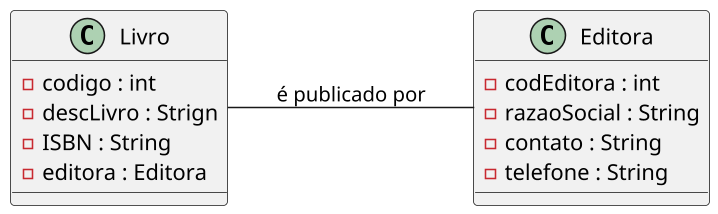 @startuml

skinparam defaultFontName "Source Code Pro"
skinparam dpi 150

left to right direction

Livro -- Editora : é publicado por

class Livro {
  - codigo : int
  - descLivro : Strign
  - ISBN : String
  - editora : Editora
}

class Editora {
  - codEditora : int
  - razaoSocial : String
  - contato : String
  - telefone : String
}

@enduml